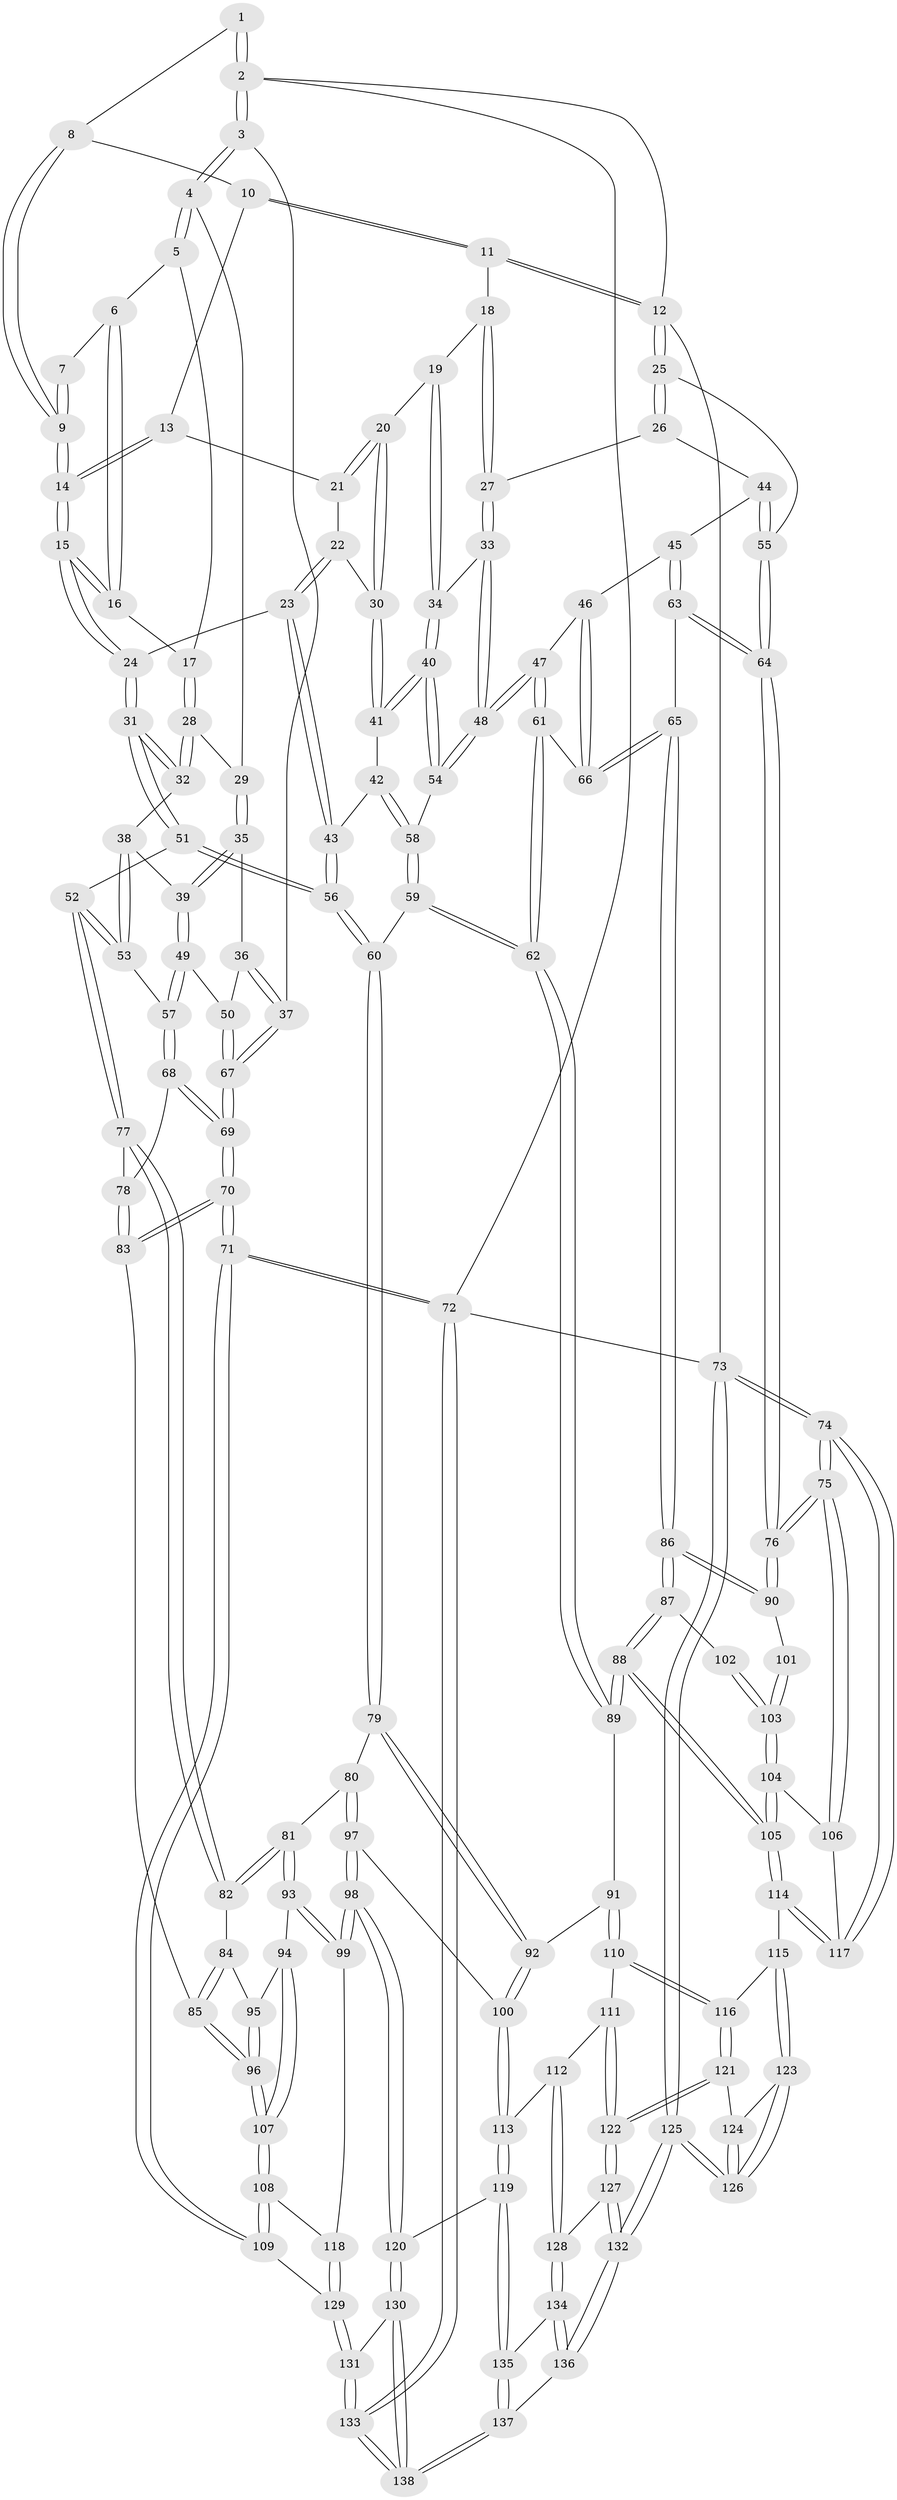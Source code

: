 // Generated by graph-tools (version 1.1) at 2025/11/02/27/25 16:11:56]
// undirected, 138 vertices, 342 edges
graph export_dot {
graph [start="1"]
  node [color=gray90,style=filled];
  1 [pos="+0.24795240363310253+0"];
  2 [pos="+0+0"];
  3 [pos="+0+0"];
  4 [pos="+0.10392016023072818+0.07532940908214855"];
  5 [pos="+0.1875485753374172+0.05361329769330255"];
  6 [pos="+0.22038442048969564+0.03817661192892978"];
  7 [pos="+0.2478693858784742+0"];
  8 [pos="+0.44744249585613355+0"];
  9 [pos="+0.3087034299386973+0.051427236215757635"];
  10 [pos="+0.4744285703991624+0"];
  11 [pos="+0.7124755777308449+0"];
  12 [pos="+1+0"];
  13 [pos="+0.39538480959969863+0.06744548456786661"];
  14 [pos="+0.3178001526288958+0.10030262027714318"];
  15 [pos="+0.3115076513803465+0.10685181780548328"];
  16 [pos="+0.2820120293452776+0.09951316432346982"];
  17 [pos="+0.22141383726081787+0.12470749980244475"];
  18 [pos="+0.7097980999143164+0"];
  19 [pos="+0.5895539605602917+0.08647469198314545"];
  20 [pos="+0.5177414662677176+0.138022089855266"];
  21 [pos="+0.40341584667687364+0.07518459558127719"];
  22 [pos="+0.4071887268411382+0.14887551372167673"];
  23 [pos="+0.3495935986845221+0.22845940796905873"];
  24 [pos="+0.3203414422345718+0.22168961276622884"];
  25 [pos="+1+0"];
  26 [pos="+0.8457647327460779+0.18319442479107714"];
  27 [pos="+0.8056993205180571+0.16885625752501712"];
  28 [pos="+0.17220927921925028+0.1601034952907279"];
  29 [pos="+0.15142177065400528+0.14880229039513493"];
  30 [pos="+0.5007135904449267+0.17767205765443328"];
  31 [pos="+0.27980061177200566+0.2475448110186862"];
  32 [pos="+0.20914786845837965+0.22403261441096553"];
  33 [pos="+0.7767932566457749+0.20174685921898589"];
  34 [pos="+0.6526883231284091+0.22164557808212204"];
  35 [pos="+0.07376268672616221+0.23107214388119562"];
  36 [pos="+0.061746243610253625+0.22646848393073152"];
  37 [pos="+0+0.026128457456970438"];
  38 [pos="+0.1807356019522692+0.24492288995613196"];
  39 [pos="+0.1037421875136851+0.2729685052810075"];
  40 [pos="+0.6239580297170634+0.2790315483066077"];
  41 [pos="+0.4947437316725205+0.20007493965101897"];
  42 [pos="+0.4496046957291234+0.25173566038614176"];
  43 [pos="+0.42935937347265424+0.2643641967698516"];
  44 [pos="+0.8869372762686807+0.21875020209956417"];
  45 [pos="+0.8979415724269604+0.3560169108933003"];
  46 [pos="+0.8403095946741347+0.3683975806251482"];
  47 [pos="+0.77574044042477+0.3627516282162384"];
  48 [pos="+0.7650946410799486+0.34719332605384795"];
  49 [pos="+0.09195846887635133+0.37763898331967566"];
  50 [pos="+0.0015824264177862549+0.36730242073791297"];
  51 [pos="+0.27470414976141555+0.28104629282137306"];
  52 [pos="+0.18554554044107574+0.4516303978705082"];
  53 [pos="+0.16977046396142811+0.442439074663654"];
  54 [pos="+0.6237467361825767+0.31276902487024016"];
  55 [pos="+1+0.1918279389319049"];
  56 [pos="+0.43347460627992374+0.45894479928662085"];
  57 [pos="+0.16233078168761797+0.43910117422027195"];
  58 [pos="+0.6032557450265024+0.3375416945269083"];
  59 [pos="+0.5550668714583045+0.4536730415144355"];
  60 [pos="+0.43638142587353285+0.4741415374277129"];
  61 [pos="+0.708744642047446+0.5067393426143849"];
  62 [pos="+0.6764286729634145+0.5230039822403606"];
  63 [pos="+1+0.40545137849197443"];
  64 [pos="+1+0.4075721699246114"];
  65 [pos="+0.8556766744588397+0.5399456284196168"];
  66 [pos="+0.8475182976358946+0.535543698644617"];
  67 [pos="+0+0.34774648239944733"];
  68 [pos="+0+0.5291430996255446"];
  69 [pos="+0+0.541716282608129"];
  70 [pos="+0+0.6181470184757291"];
  71 [pos="+0+0.812525542926838"];
  72 [pos="+0+1"];
  73 [pos="+1+1"];
  74 [pos="+1+1"];
  75 [pos="+1+0.6920571686533687"];
  76 [pos="+1+0.5442173193209117"];
  77 [pos="+0.19912041143942533+0.47098804742726014"];
  78 [pos="+0.07203067703367251+0.5763424026060052"];
  79 [pos="+0.41088267424537417+0.5014930551304133"];
  80 [pos="+0.3162419303347251+0.5255707833026863"];
  81 [pos="+0.2703104948020862+0.5220481596516128"];
  82 [pos="+0.25325383011776725+0.5148551444551278"];
  83 [pos="+0.06833360275216147+0.6169707101576142"];
  84 [pos="+0.14443409068514815+0.6315944398690501"];
  85 [pos="+0.09206104745075903+0.6630707694722277"];
  86 [pos="+0.8651762721797516+0.5634420788219667"];
  87 [pos="+0.8671195245509193+0.6308539371380204"];
  88 [pos="+0.827676389727514+0.6965741595969424"];
  89 [pos="+0.6751360595433148+0.5733825894195892"];
  90 [pos="+1+0.5716497094041858"];
  91 [pos="+0.6268611125053116+0.6695469597811717"];
  92 [pos="+0.46939027258373384+0.6246781936464251"];
  93 [pos="+0.21878857374110722+0.7190436727763351"];
  94 [pos="+0.21104279062449954+0.719389894359017"];
  95 [pos="+0.16973554831602725+0.6732852665661576"];
  96 [pos="+0.07886793447587694+0.711556544390718"];
  97 [pos="+0.3342113921414317+0.6777809560618008"];
  98 [pos="+0.2972254322996069+0.8048814085311019"];
  99 [pos="+0.29547367837111255+0.8038578127065966"];
  100 [pos="+0.45434103800510295+0.7274535137722119"];
  101 [pos="+0.9786586526041194+0.6266071937296054"];
  102 [pos="+0.8977231044357936+0.6355186509333658"];
  103 [pos="+0.9600717273857176+0.6919479074338754"];
  104 [pos="+0.9654043140881955+0.7099291021416604"];
  105 [pos="+0.824836482198359+0.7583109506772315"];
  106 [pos="+0.9964533277137574+0.7216933907153488"];
  107 [pos="+0.06517235727511324+0.7566772882564881"];
  108 [pos="+0.05083821902208143+0.772770017922751"];
  109 [pos="+0.04323787148252299+0.7784952268818044"];
  110 [pos="+0.6350958448092815+0.7460123766606515"];
  111 [pos="+0.589265126261605+0.7838349553518238"];
  112 [pos="+0.5670594726597751+0.7959701320834589"];
  113 [pos="+0.465747301568975+0.8291688010575634"];
  114 [pos="+0.8235132271361493+0.7624956632329205"];
  115 [pos="+0.8131998511468367+0.7701035161564367"];
  116 [pos="+0.7385006229548967+0.7826574902479494"];
  117 [pos="+0.9342270667264275+0.8268144298265238"];
  118 [pos="+0.20760331910025115+0.8113017470441616"];
  119 [pos="+0.44774914042919783+0.851721125198289"];
  120 [pos="+0.33343681707221523+0.8552717760939627"];
  121 [pos="+0.7030948800518974+0.8989718752257093"];
  122 [pos="+0.6770933506082278+0.9122404788142692"];
  123 [pos="+0.8187773845531657+0.8945461545439679"];
  124 [pos="+0.7107713489590464+0.9040657136312857"];
  125 [pos="+1+1"];
  126 [pos="+0.8724766382279225+1"];
  127 [pos="+0.6613461930626707+0.9289070554635277"];
  128 [pos="+0.6386328704610597+0.9361511132022389"];
  129 [pos="+0.12777974869269926+0.8902909705913797"];
  130 [pos="+0.26957170771278116+0.9401718618126479"];
  131 [pos="+0.12809695737460433+0.8909108800016843"];
  132 [pos="+0.955802597140449+1"];
  133 [pos="+0+1"];
  134 [pos="+0.6092350910920125+0.957934731476306"];
  135 [pos="+0.4575534287545082+0.873722950156749"];
  136 [pos="+0.5895245505080824+1"];
  137 [pos="+0.4812992427942895+1"];
  138 [pos="+0.2279614827670852+1"];
  1 -- 2;
  1 -- 2;
  1 -- 8;
  2 -- 3;
  2 -- 3;
  2 -- 12;
  2 -- 72;
  3 -- 4;
  3 -- 4;
  3 -- 37;
  4 -- 5;
  4 -- 5;
  4 -- 29;
  5 -- 6;
  5 -- 17;
  6 -- 7;
  6 -- 16;
  6 -- 16;
  7 -- 9;
  7 -- 9;
  8 -- 9;
  8 -- 9;
  8 -- 10;
  9 -- 14;
  9 -- 14;
  10 -- 11;
  10 -- 11;
  10 -- 13;
  11 -- 12;
  11 -- 12;
  11 -- 18;
  12 -- 25;
  12 -- 25;
  12 -- 73;
  13 -- 14;
  13 -- 14;
  13 -- 21;
  14 -- 15;
  14 -- 15;
  15 -- 16;
  15 -- 16;
  15 -- 24;
  15 -- 24;
  16 -- 17;
  17 -- 28;
  17 -- 28;
  18 -- 19;
  18 -- 27;
  18 -- 27;
  19 -- 20;
  19 -- 34;
  19 -- 34;
  20 -- 21;
  20 -- 21;
  20 -- 30;
  20 -- 30;
  21 -- 22;
  22 -- 23;
  22 -- 23;
  22 -- 30;
  23 -- 24;
  23 -- 43;
  23 -- 43;
  24 -- 31;
  24 -- 31;
  25 -- 26;
  25 -- 26;
  25 -- 55;
  26 -- 27;
  26 -- 44;
  27 -- 33;
  27 -- 33;
  28 -- 29;
  28 -- 32;
  28 -- 32;
  29 -- 35;
  29 -- 35;
  30 -- 41;
  30 -- 41;
  31 -- 32;
  31 -- 32;
  31 -- 51;
  31 -- 51;
  32 -- 38;
  33 -- 34;
  33 -- 48;
  33 -- 48;
  34 -- 40;
  34 -- 40;
  35 -- 36;
  35 -- 39;
  35 -- 39;
  36 -- 37;
  36 -- 37;
  36 -- 50;
  37 -- 67;
  37 -- 67;
  38 -- 39;
  38 -- 53;
  38 -- 53;
  39 -- 49;
  39 -- 49;
  40 -- 41;
  40 -- 41;
  40 -- 54;
  40 -- 54;
  41 -- 42;
  42 -- 43;
  42 -- 58;
  42 -- 58;
  43 -- 56;
  43 -- 56;
  44 -- 45;
  44 -- 55;
  44 -- 55;
  45 -- 46;
  45 -- 63;
  45 -- 63;
  46 -- 47;
  46 -- 66;
  46 -- 66;
  47 -- 48;
  47 -- 48;
  47 -- 61;
  47 -- 61;
  48 -- 54;
  48 -- 54;
  49 -- 50;
  49 -- 57;
  49 -- 57;
  50 -- 67;
  50 -- 67;
  51 -- 52;
  51 -- 56;
  51 -- 56;
  52 -- 53;
  52 -- 53;
  52 -- 77;
  52 -- 77;
  53 -- 57;
  54 -- 58;
  55 -- 64;
  55 -- 64;
  56 -- 60;
  56 -- 60;
  57 -- 68;
  57 -- 68;
  58 -- 59;
  58 -- 59;
  59 -- 60;
  59 -- 62;
  59 -- 62;
  60 -- 79;
  60 -- 79;
  61 -- 62;
  61 -- 62;
  61 -- 66;
  62 -- 89;
  62 -- 89;
  63 -- 64;
  63 -- 64;
  63 -- 65;
  64 -- 76;
  64 -- 76;
  65 -- 66;
  65 -- 66;
  65 -- 86;
  65 -- 86;
  67 -- 69;
  67 -- 69;
  68 -- 69;
  68 -- 69;
  68 -- 78;
  69 -- 70;
  69 -- 70;
  70 -- 71;
  70 -- 71;
  70 -- 83;
  70 -- 83;
  71 -- 72;
  71 -- 72;
  71 -- 109;
  71 -- 109;
  72 -- 133;
  72 -- 133;
  72 -- 73;
  73 -- 74;
  73 -- 74;
  73 -- 125;
  73 -- 125;
  74 -- 75;
  74 -- 75;
  74 -- 117;
  74 -- 117;
  75 -- 76;
  75 -- 76;
  75 -- 106;
  75 -- 106;
  76 -- 90;
  76 -- 90;
  77 -- 78;
  77 -- 82;
  77 -- 82;
  78 -- 83;
  78 -- 83;
  79 -- 80;
  79 -- 92;
  79 -- 92;
  80 -- 81;
  80 -- 97;
  80 -- 97;
  81 -- 82;
  81 -- 82;
  81 -- 93;
  81 -- 93;
  82 -- 84;
  83 -- 85;
  84 -- 85;
  84 -- 85;
  84 -- 95;
  85 -- 96;
  85 -- 96;
  86 -- 87;
  86 -- 87;
  86 -- 90;
  86 -- 90;
  87 -- 88;
  87 -- 88;
  87 -- 102;
  88 -- 89;
  88 -- 89;
  88 -- 105;
  88 -- 105;
  89 -- 91;
  90 -- 101;
  91 -- 92;
  91 -- 110;
  91 -- 110;
  92 -- 100;
  92 -- 100;
  93 -- 94;
  93 -- 99;
  93 -- 99;
  94 -- 95;
  94 -- 107;
  94 -- 107;
  95 -- 96;
  95 -- 96;
  96 -- 107;
  96 -- 107;
  97 -- 98;
  97 -- 98;
  97 -- 100;
  98 -- 99;
  98 -- 99;
  98 -- 120;
  98 -- 120;
  99 -- 118;
  100 -- 113;
  100 -- 113;
  101 -- 103;
  101 -- 103;
  102 -- 103;
  102 -- 103;
  103 -- 104;
  103 -- 104;
  104 -- 105;
  104 -- 105;
  104 -- 106;
  105 -- 114;
  105 -- 114;
  106 -- 117;
  107 -- 108;
  107 -- 108;
  108 -- 109;
  108 -- 109;
  108 -- 118;
  109 -- 129;
  110 -- 111;
  110 -- 116;
  110 -- 116;
  111 -- 112;
  111 -- 122;
  111 -- 122;
  112 -- 113;
  112 -- 128;
  112 -- 128;
  113 -- 119;
  113 -- 119;
  114 -- 115;
  114 -- 117;
  114 -- 117;
  115 -- 116;
  115 -- 123;
  115 -- 123;
  116 -- 121;
  116 -- 121;
  118 -- 129;
  118 -- 129;
  119 -- 120;
  119 -- 135;
  119 -- 135;
  120 -- 130;
  120 -- 130;
  121 -- 122;
  121 -- 122;
  121 -- 124;
  122 -- 127;
  122 -- 127;
  123 -- 124;
  123 -- 126;
  123 -- 126;
  124 -- 126;
  124 -- 126;
  125 -- 126;
  125 -- 126;
  125 -- 132;
  125 -- 132;
  127 -- 128;
  127 -- 132;
  127 -- 132;
  128 -- 134;
  128 -- 134;
  129 -- 131;
  129 -- 131;
  130 -- 131;
  130 -- 138;
  130 -- 138;
  131 -- 133;
  131 -- 133;
  132 -- 136;
  132 -- 136;
  133 -- 138;
  133 -- 138;
  134 -- 135;
  134 -- 136;
  134 -- 136;
  135 -- 137;
  135 -- 137;
  136 -- 137;
  137 -- 138;
  137 -- 138;
}
